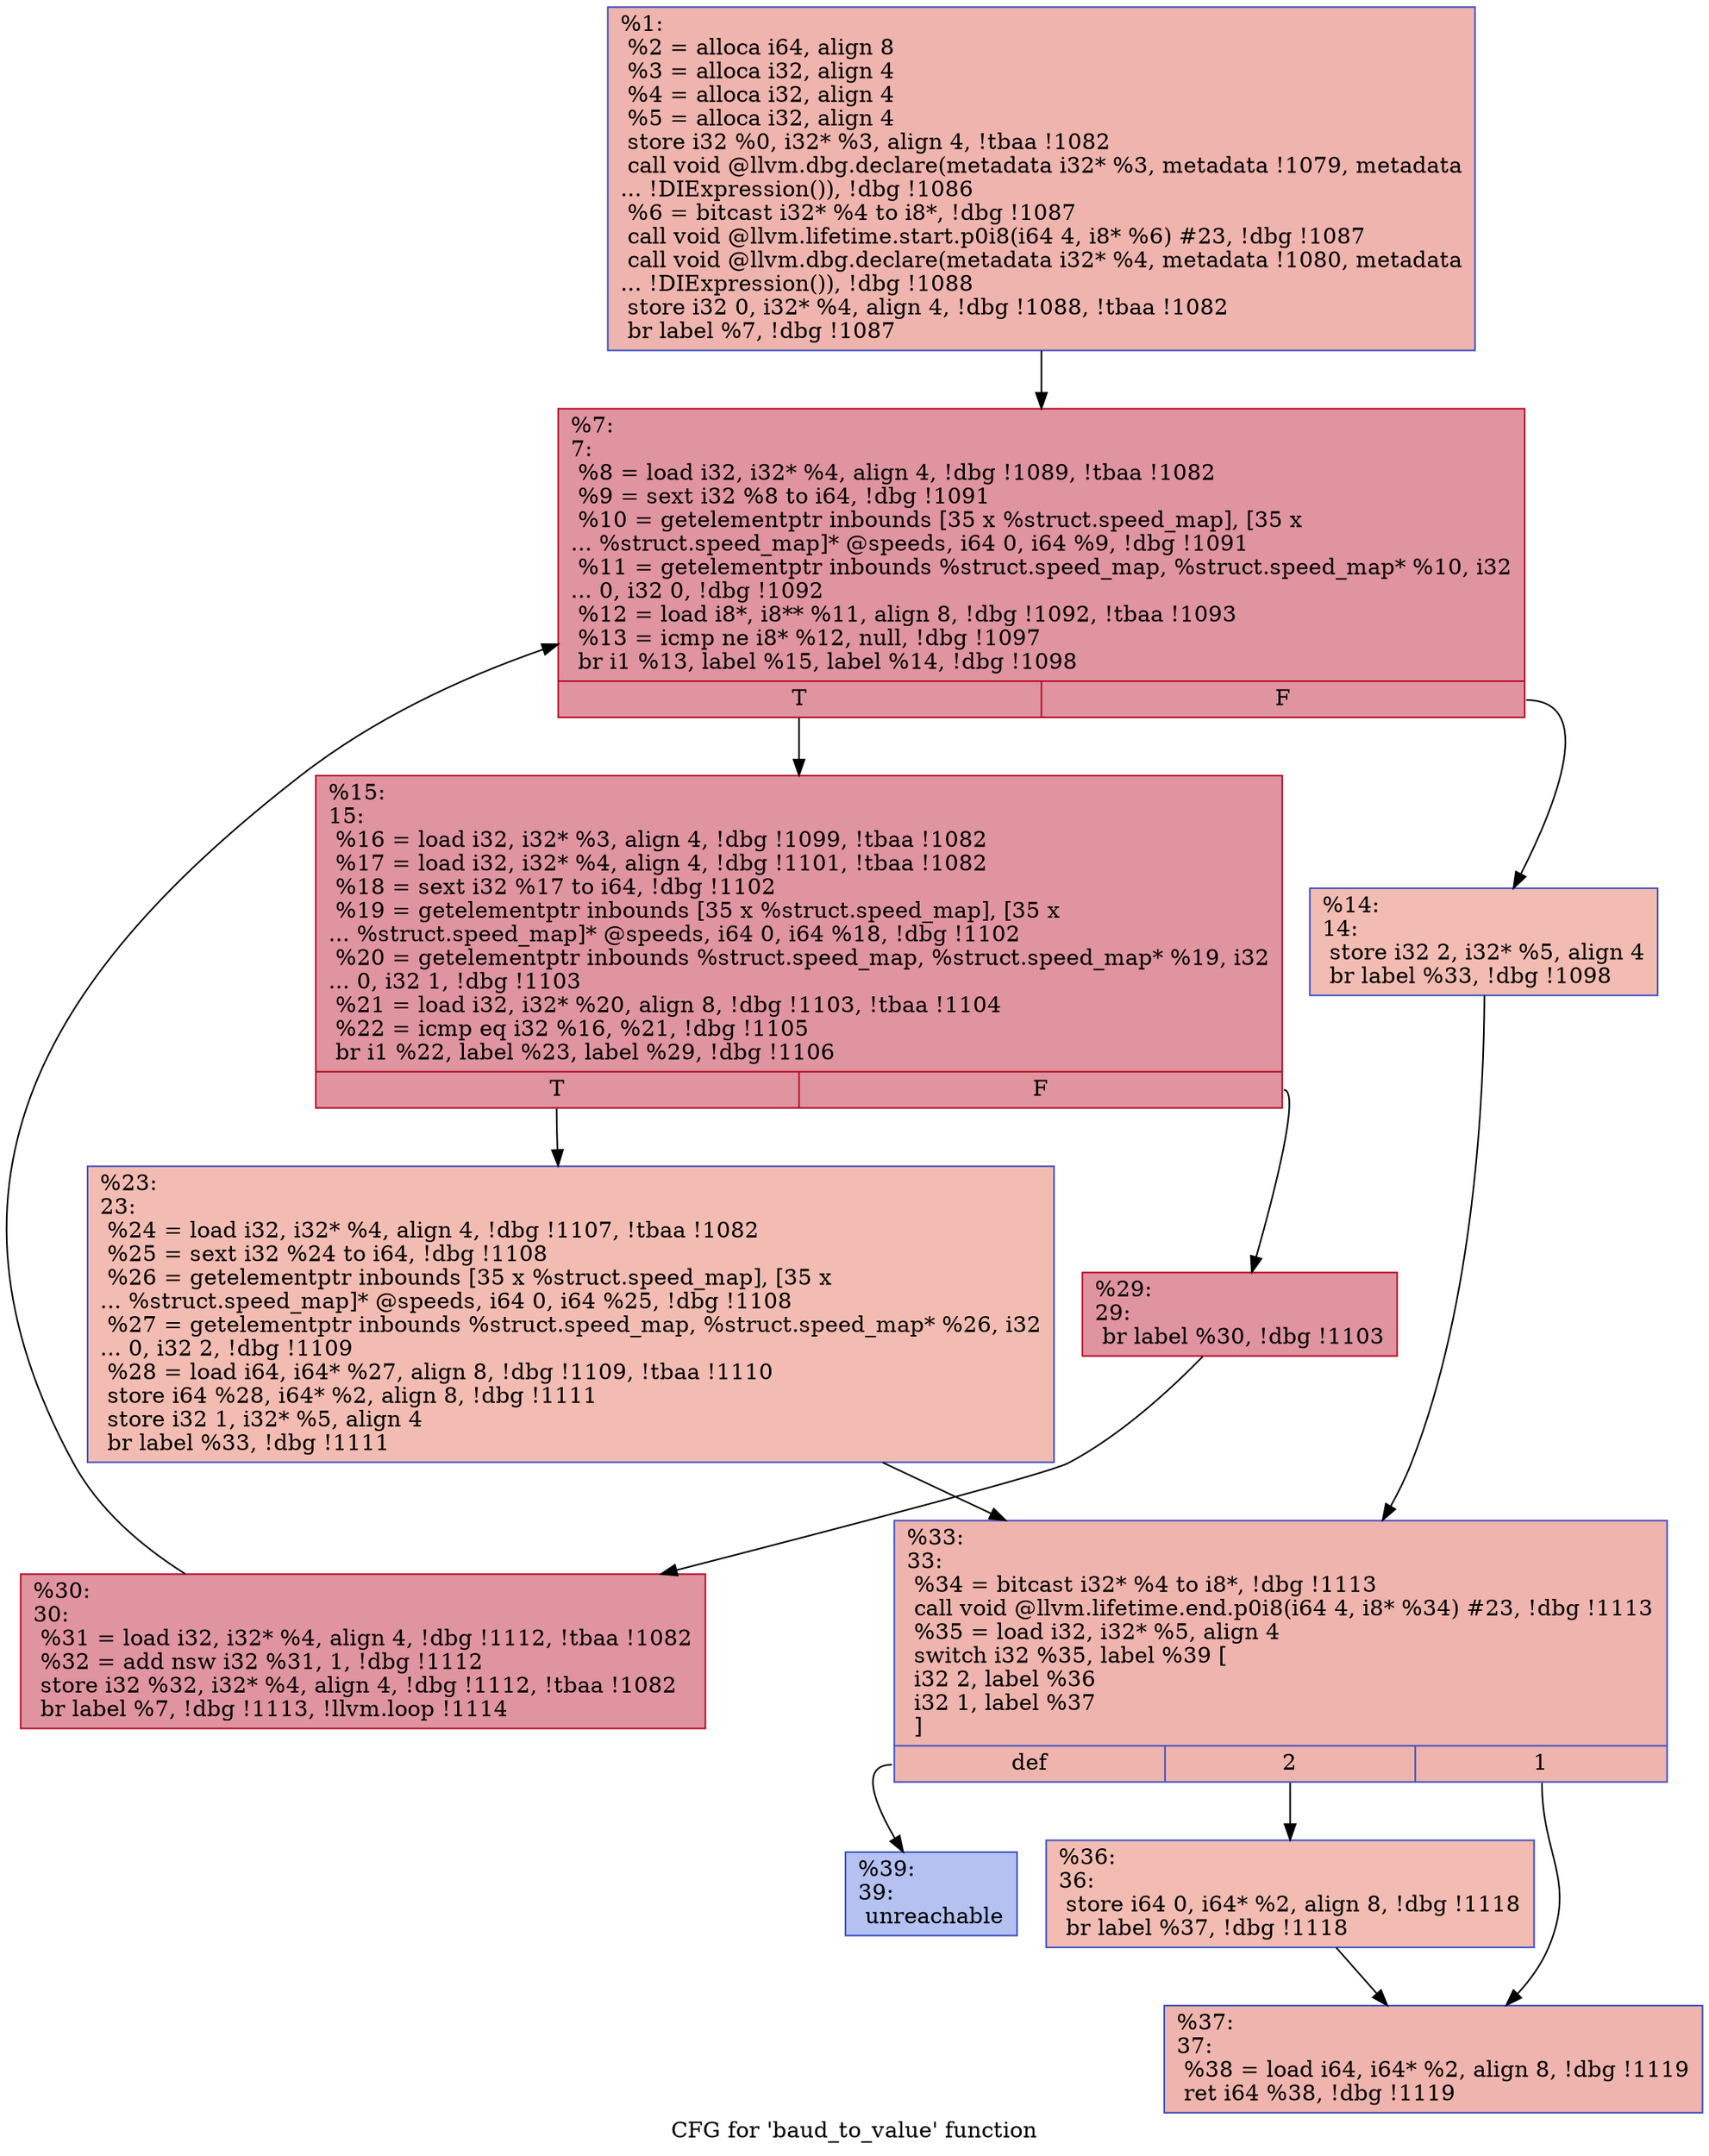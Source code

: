 digraph "CFG for 'baud_to_value' function" {
	label="CFG for 'baud_to_value' function";

	Node0x1674800 [shape=record,color="#3d50c3ff", style=filled, fillcolor="#d8564670",label="{%1:\l  %2 = alloca i64, align 8\l  %3 = alloca i32, align 4\l  %4 = alloca i32, align 4\l  %5 = alloca i32, align 4\l  store i32 %0, i32* %3, align 4, !tbaa !1082\l  call void @llvm.dbg.declare(metadata i32* %3, metadata !1079, metadata\l... !DIExpression()), !dbg !1086\l  %6 = bitcast i32* %4 to i8*, !dbg !1087\l  call void @llvm.lifetime.start.p0i8(i64 4, i8* %6) #23, !dbg !1087\l  call void @llvm.dbg.declare(metadata i32* %4, metadata !1080, metadata\l... !DIExpression()), !dbg !1088\l  store i32 0, i32* %4, align 4, !dbg !1088, !tbaa !1082\l  br label %7, !dbg !1087\l}"];
	Node0x1674800 -> Node0x16763e0;
	Node0x16763e0 [shape=record,color="#b70d28ff", style=filled, fillcolor="#b70d2870",label="{%7:\l7:                                                \l  %8 = load i32, i32* %4, align 4, !dbg !1089, !tbaa !1082\l  %9 = sext i32 %8 to i64, !dbg !1091\l  %10 = getelementptr inbounds [35 x %struct.speed_map], [35 x\l... %struct.speed_map]* @speeds, i64 0, i64 %9, !dbg !1091\l  %11 = getelementptr inbounds %struct.speed_map, %struct.speed_map* %10, i32\l... 0, i32 0, !dbg !1092\l  %12 = load i8*, i8** %11, align 8, !dbg !1092, !tbaa !1093\l  %13 = icmp ne i8* %12, null, !dbg !1097\l  br i1 %13, label %15, label %14, !dbg !1098\l|{<s0>T|<s1>F}}"];
	Node0x16763e0:s0 -> Node0x1676480;
	Node0x16763e0:s1 -> Node0x1676430;
	Node0x1676430 [shape=record,color="#3d50c3ff", style=filled, fillcolor="#e1675170",label="{%14:\l14:                                               \l  store i32 2, i32* %5, align 4\l  br label %33, !dbg !1098\l}"];
	Node0x1676430 -> Node0x16765c0;
	Node0x1676480 [shape=record,color="#b70d28ff", style=filled, fillcolor="#b70d2870",label="{%15:\l15:                                               \l  %16 = load i32, i32* %3, align 4, !dbg !1099, !tbaa !1082\l  %17 = load i32, i32* %4, align 4, !dbg !1101, !tbaa !1082\l  %18 = sext i32 %17 to i64, !dbg !1102\l  %19 = getelementptr inbounds [35 x %struct.speed_map], [35 x\l... %struct.speed_map]* @speeds, i64 0, i64 %18, !dbg !1102\l  %20 = getelementptr inbounds %struct.speed_map, %struct.speed_map* %19, i32\l... 0, i32 1, !dbg !1103\l  %21 = load i32, i32* %20, align 8, !dbg !1103, !tbaa !1104\l  %22 = icmp eq i32 %16, %21, !dbg !1105\l  br i1 %22, label %23, label %29, !dbg !1106\l|{<s0>T|<s1>F}}"];
	Node0x1676480:s0 -> Node0x16764d0;
	Node0x1676480:s1 -> Node0x1676520;
	Node0x16764d0 [shape=record,color="#3d50c3ff", style=filled, fillcolor="#e1675170",label="{%23:\l23:                                               \l  %24 = load i32, i32* %4, align 4, !dbg !1107, !tbaa !1082\l  %25 = sext i32 %24 to i64, !dbg !1108\l  %26 = getelementptr inbounds [35 x %struct.speed_map], [35 x\l... %struct.speed_map]* @speeds, i64 0, i64 %25, !dbg !1108\l  %27 = getelementptr inbounds %struct.speed_map, %struct.speed_map* %26, i32\l... 0, i32 2, !dbg !1109\l  %28 = load i64, i64* %27, align 8, !dbg !1109, !tbaa !1110\l  store i64 %28, i64* %2, align 8, !dbg !1111\l  store i32 1, i32* %5, align 4\l  br label %33, !dbg !1111\l}"];
	Node0x16764d0 -> Node0x16765c0;
	Node0x1676520 [shape=record,color="#b70d28ff", style=filled, fillcolor="#b70d2870",label="{%29:\l29:                                               \l  br label %30, !dbg !1103\l}"];
	Node0x1676520 -> Node0x1676570;
	Node0x1676570 [shape=record,color="#b70d28ff", style=filled, fillcolor="#b70d2870",label="{%30:\l30:                                               \l  %31 = load i32, i32* %4, align 4, !dbg !1112, !tbaa !1082\l  %32 = add nsw i32 %31, 1, !dbg !1112\l  store i32 %32, i32* %4, align 4, !dbg !1112, !tbaa !1082\l  br label %7, !dbg !1113, !llvm.loop !1114\l}"];
	Node0x1676570 -> Node0x16763e0;
	Node0x16765c0 [shape=record,color="#3d50c3ff", style=filled, fillcolor="#d8564670",label="{%33:\l33:                                               \l  %34 = bitcast i32* %4 to i8*, !dbg !1113\l  call void @llvm.lifetime.end.p0i8(i64 4, i8* %34) #23, !dbg !1113\l  %35 = load i32, i32* %5, align 4\l  switch i32 %35, label %39 [\l    i32 2, label %36\l    i32 1, label %37\l  ]\l|{<s0>def|<s1>2|<s2>1}}"];
	Node0x16765c0:s0 -> Node0x16766b0;
	Node0x16765c0:s1 -> Node0x1676610;
	Node0x16765c0:s2 -> Node0x1676660;
	Node0x1676610 [shape=record,color="#3d50c3ff", style=filled, fillcolor="#e1675170",label="{%36:\l36:                                               \l  store i64 0, i64* %2, align 8, !dbg !1118\l  br label %37, !dbg !1118\l}"];
	Node0x1676610 -> Node0x1676660;
	Node0x1676660 [shape=record,color="#3d50c3ff", style=filled, fillcolor="#d8564670",label="{%37:\l37:                                               \l  %38 = load i64, i64* %2, align 8, !dbg !1119\l  ret i64 %38, !dbg !1119\l}"];
	Node0x16766b0 [shape=record,color="#3d50c3ff", style=filled, fillcolor="#5572df70",label="{%39:\l39:                                               \l  unreachable\l}"];
}
